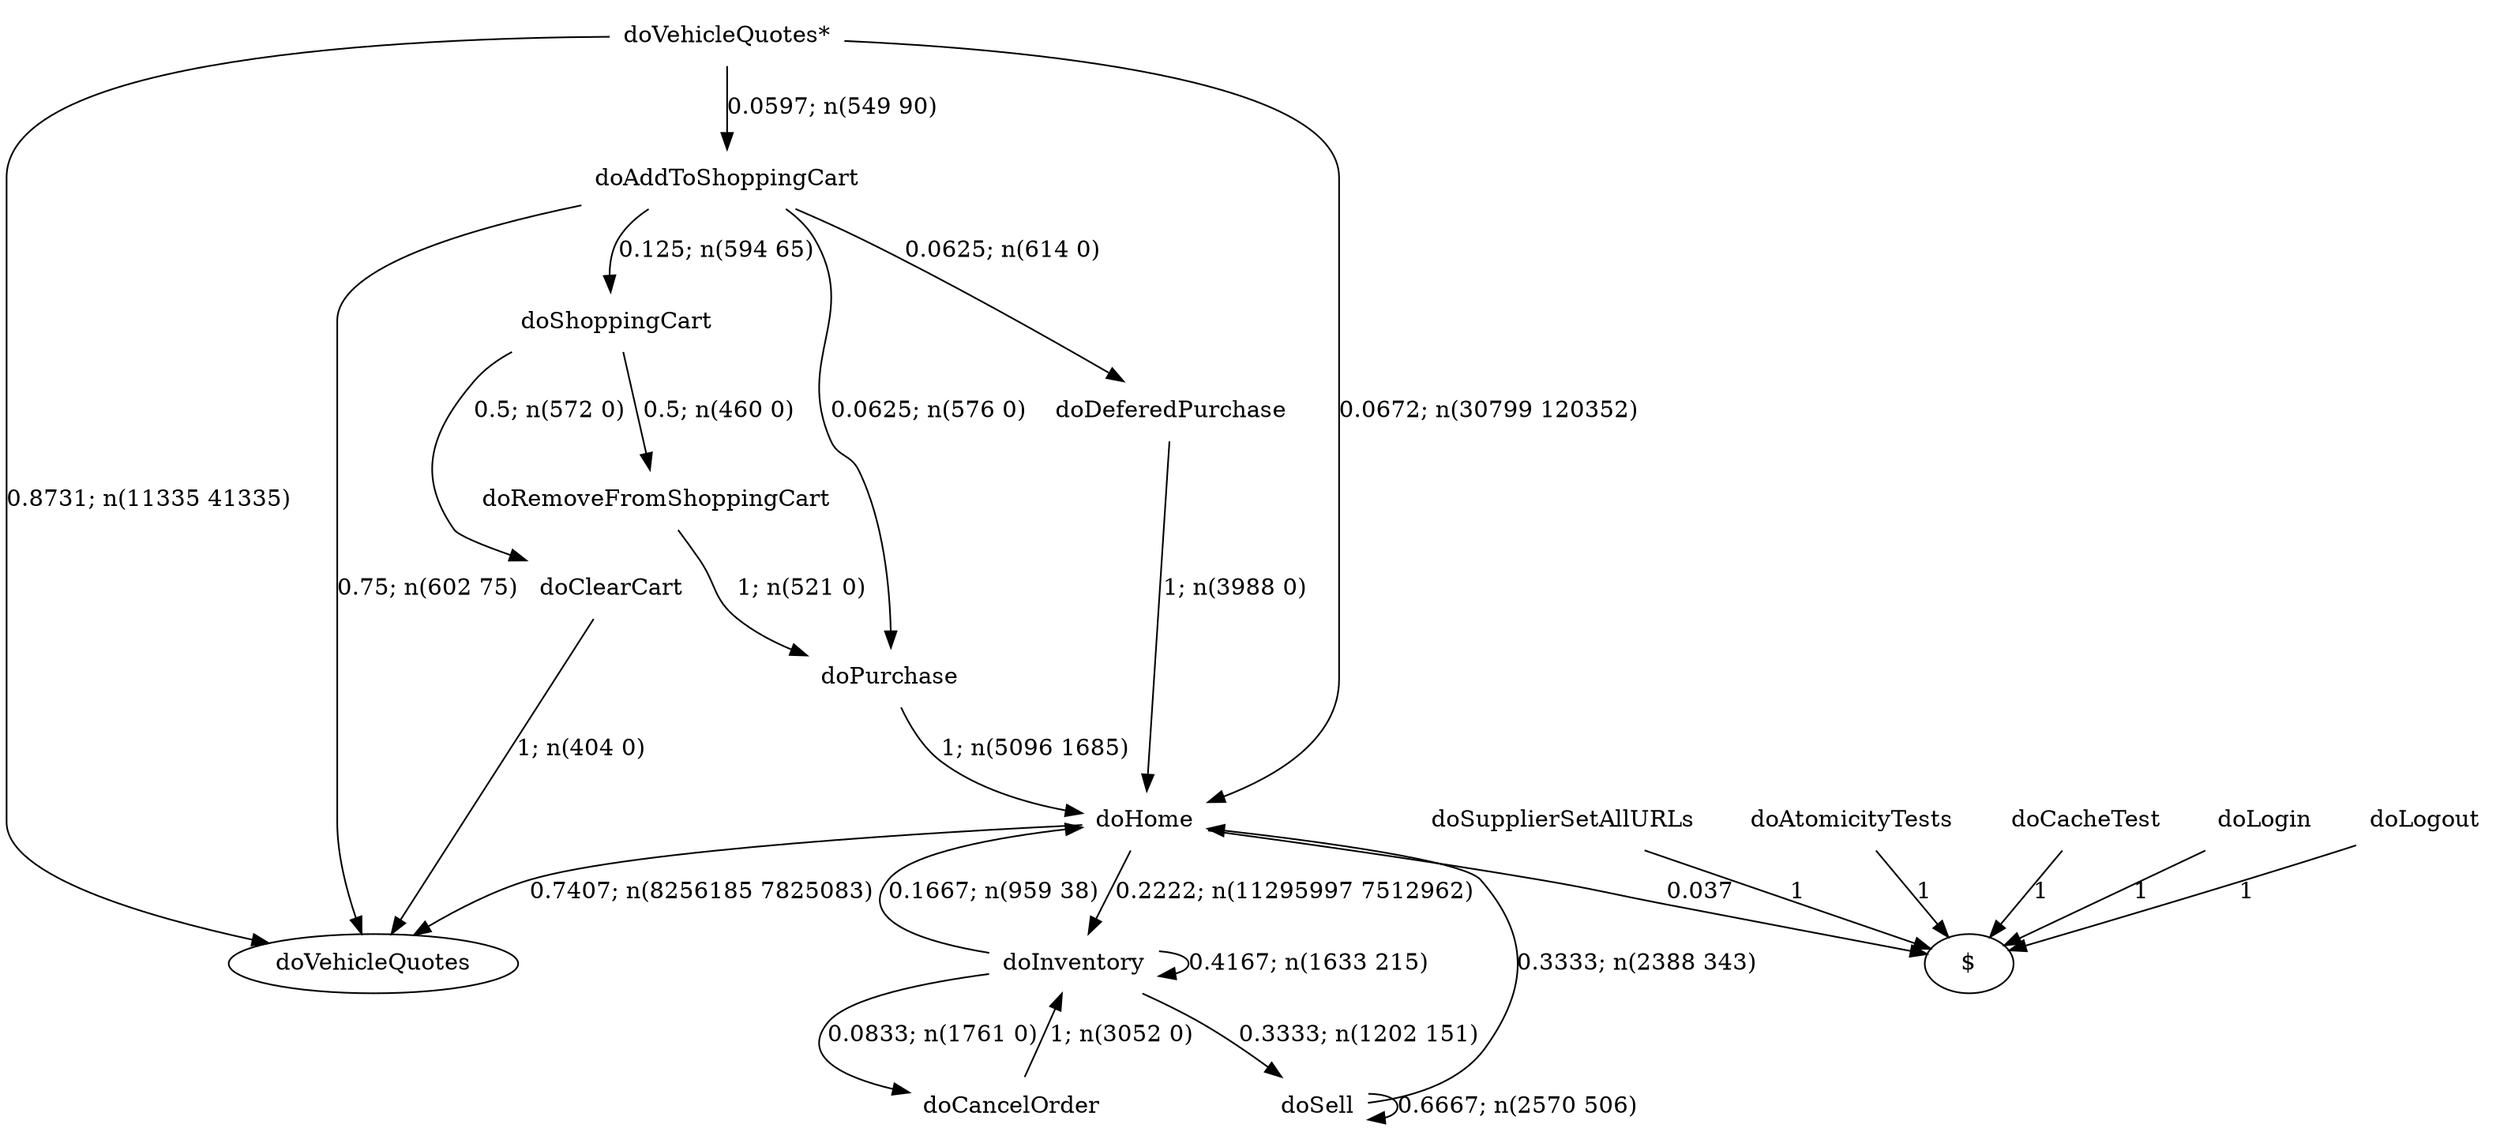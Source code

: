 digraph G {"doVehicleQuotes*" [label="doVehicleQuotes*",shape=none];"doSupplierSetAllURLs" [label="doSupplierSetAllURLs",shape=none];"doAtomicityTests" [label="doAtomicityTests",shape=none];"doCacheTest" [label="doCacheTest",shape=none];"doLogin" [label="doLogin",shape=none];"doAddToShoppingCart" [label="doAddToShoppingCart",shape=none];"doDeferedPurchase" [label="doDeferedPurchase",shape=none];"doHome" [label="doHome",shape=none];"doShoppingCart" [label="doShoppingCart",shape=none];"doClearCart" [label="doClearCart",shape=none];"doPurchase" [label="doPurchase",shape=none];"doInventory" [label="doInventory",shape=none];"doSell" [label="doSell",shape=none];"doLogout" [label="doLogout",shape=none];"doCancelOrder" [label="doCancelOrder",shape=none];"doRemoveFromShoppingCart" [label="doRemoveFromShoppingCart",shape=none];"doVehicleQuotes*"->"doVehicleQuotes" [style=solid,label="0.8731; n(11335 41335)"];"doVehicleQuotes*"->"doAddToShoppingCart" [style=solid,label="0.0597; n(549 90)"];"doVehicleQuotes*"->"doHome" [style=solid,label="0.0672; n(30799 120352)"];"doSupplierSetAllURLs"->"$" [style=solid,label="1"];"doAtomicityTests"->"$" [style=solid,label="1"];"doCacheTest"->"$" [style=solid,label="1"];"doLogin"->"$" [style=solid,label="1"];"doAddToShoppingCart"->"doVehicleQuotes" [style=solid,label="0.75; n(602 75)"];"doAddToShoppingCart"->"doDeferedPurchase" [style=solid,label="0.0625; n(614 0)"];"doAddToShoppingCart"->"doShoppingCart" [style=solid,label="0.125; n(594 65)"];"doAddToShoppingCart"->"doPurchase" [style=solid,label="0.0625; n(576 0)"];"doDeferedPurchase"->"doHome" [style=solid,label="1; n(3988 0)"];"doHome"->"doVehicleQuotes" [style=solid,label="0.7407; n(8256185 7825083)"];"doHome"->"doInventory" [style=solid,label="0.2222; n(11295997 7512962)"];"doHome"->"$" [style=solid,label="0.037"];"doShoppingCart"->"doClearCart" [style=solid,label="0.5; n(572 0)"];"doShoppingCart"->"doRemoveFromShoppingCart" [style=solid,label="0.5; n(460 0)"];"doClearCart"->"doVehicleQuotes" [style=solid,label="1; n(404 0)"];"doPurchase"->"doHome" [style=solid,label="1; n(5096 1685)"];"doInventory"->"doHome" [style=solid,label="0.1667; n(959 38)"];"doInventory"->"doInventory" [style=solid,label="0.4167; n(1633 215)"];"doInventory"->"doSell" [style=solid,label="0.3333; n(1202 151)"];"doInventory"->"doCancelOrder" [style=solid,label="0.0833; n(1761 0)"];"doSell"->"doHome" [style=solid,label="0.3333; n(2388 343)"];"doSell"->"doSell" [style=solid,label="0.6667; n(2570 506)"];"doLogout"->"$" [style=solid,label="1"];"doCancelOrder"->"doInventory" [style=solid,label="1; n(3052 0)"];"doRemoveFromShoppingCart"->"doPurchase" [style=solid,label="1; n(521 0)"];}